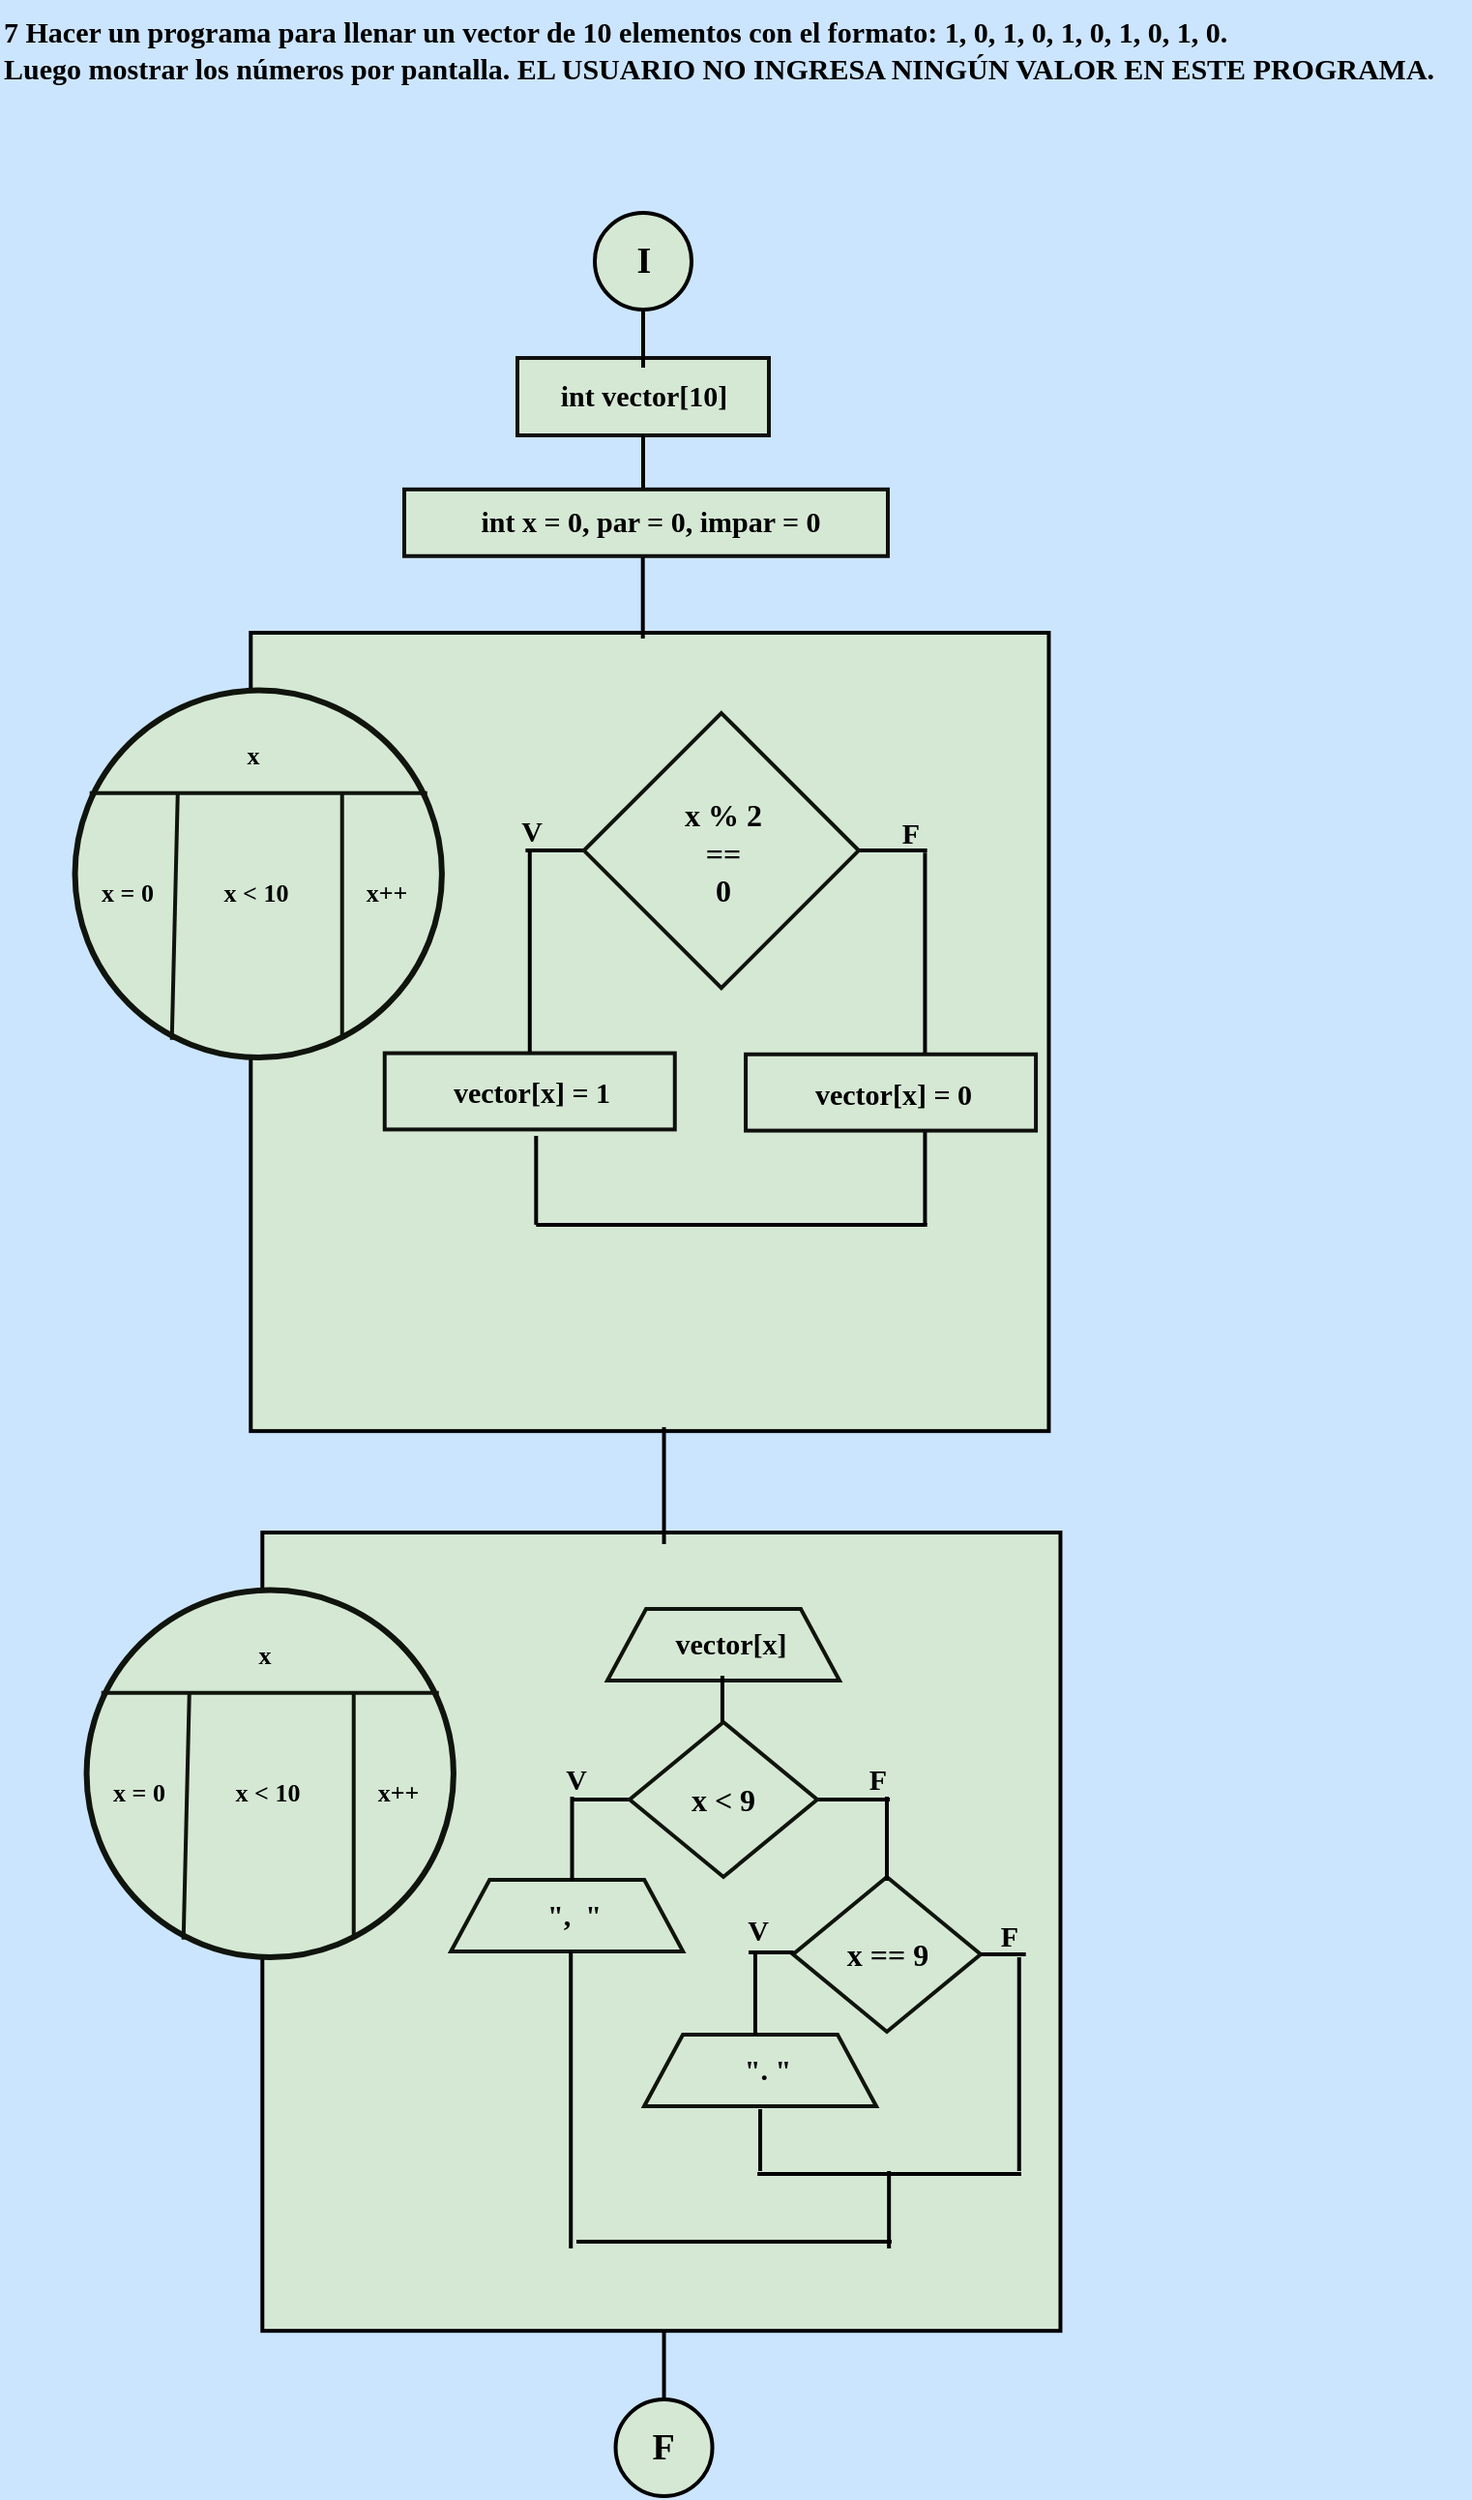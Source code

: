 <mxfile version="24.4.8" type="device">
  <diagram name="Página-1" id="4ji6WAamebwBJmTPNMnD">
    <mxGraphModel dx="1420" dy="830" grid="1" gridSize="10" guides="1" tooltips="1" connect="1" arrows="1" fold="1" page="1" pageScale="1" pageWidth="827" pageHeight="1169" background="#CCE5FF" math="0" shadow="0">
      <root>
        <mxCell id="0" />
        <mxCell id="1" parent="0" />
        <mxCell id="ELIuXP5KgHPnAkWb59xa-1" value="&lt;font style=&quot;font-size: 15px;&quot;&gt;7 Hacer un programa para llenar un vector de 10 elementos con el formato: 1, 0, 1, 0, 1, 0, 1, 0, 1, 0. &lt;br&gt;    Luego mostrar los números por pantalla. EL USUARIO NO INGRESA NINGÚN VALOR EN ESTE PROGRAMA.&lt;/font&gt;" style="text;whiteSpace=wrap;html=1;fontFamily=Comic Sans MS;fontStyle=1;fontSize=16;fontColor=#000000;" vertex="1" parent="1">
          <mxGeometry x="40" y="20" width="760" height="80" as="geometry" />
        </mxCell>
        <mxCell id="ELIuXP5KgHPnAkWb59xa-106" value="" style="group;aspect=fixed;" vertex="1" connectable="0" parent="1">
          <mxGeometry x="72.002" y="130" width="516.225" height="1180" as="geometry" />
        </mxCell>
        <mxCell id="ELIuXP5KgHPnAkWb59xa-2" value="" style="group;aspect=fixed;" vertex="1" connectable="0" parent="ELIuXP5KgHPnAkWb59xa-106">
          <mxGeometry x="275.498" width="50" height="50" as="geometry" />
        </mxCell>
        <mxCell id="ELIuXP5KgHPnAkWb59xa-3" value="" style="strokeWidth=2;html=1;shape=mxgraph.flowchart.start_2;whiteSpace=wrap;rounded=0;labelBackgroundColor=none;strokeColor=#000000;align=center;verticalAlign=middle;fontFamily=Helvetica;fontSize=12;fontColor=default;fillColor=#d5e8d4;aspect=fixed;" vertex="1" parent="ELIuXP5KgHPnAkWb59xa-2">
          <mxGeometry width="50" height="50" as="geometry" />
        </mxCell>
        <mxCell id="ELIuXP5KgHPnAkWb59xa-4" value="&lt;b&gt;&lt;font color=&quot;#000000&quot; style=&quot;font-size: 19px;&quot; face=&quot;Comic Sans MS&quot;&gt;I&lt;/font&gt;&lt;/b&gt;" style="text;strokeColor=none;align=center;fillColor=none;html=1;verticalAlign=middle;whiteSpace=wrap;rounded=0;fontFamily=Architects Daughter;fontSource=https://fonts.googleapis.com/css?family=Architects+Daughter;aspect=fixed;" vertex="1" parent="ELIuXP5KgHPnAkWb59xa-2">
          <mxGeometry x="5" y="10" width="40" height="30" as="geometry" />
        </mxCell>
        <mxCell id="ELIuXP5KgHPnAkWb59xa-5" value="" style="group;aspect=fixed;" vertex="1" connectable="0" parent="ELIuXP5KgHPnAkWb59xa-106">
          <mxGeometry x="205.498" y="70" width="190" height="50" as="geometry" />
        </mxCell>
        <mxCell id="ELIuXP5KgHPnAkWb59xa-6" value="" style="rounded=0;whiteSpace=wrap;html=1;labelBackgroundColor=none;strokeColor=#0f100e;strokeWidth=2;align=center;verticalAlign=middle;fontFamily=Helvetica;fontSize=12;fontColor=default;fillColor=#d5e8d4;" vertex="1" parent="ELIuXP5KgHPnAkWb59xa-5">
          <mxGeometry x="30" y="5" width="130" height="40" as="geometry" />
        </mxCell>
        <mxCell id="ELIuXP5KgHPnAkWb59xa-7" value="&lt;font color=&quot;#000000&quot; face=&quot;Comic Sans MS&quot;&gt;&lt;span style=&quot;font-size: 15px;&quot;&gt;&lt;b&gt;int vector[10]&lt;/b&gt;&lt;/span&gt;&lt;/font&gt;" style="text;strokeColor=none;align=center;fillColor=none;html=1;verticalAlign=middle;whiteSpace=wrap;rounded=0;fontFamily=Architects Daughter;fontSource=https://fonts.googleapis.com/css?family=Architects+Daughter;" vertex="1" parent="ELIuXP5KgHPnAkWb59xa-5">
          <mxGeometry width="190" height="50" as="geometry" />
        </mxCell>
        <mxCell id="ELIuXP5KgHPnAkWb59xa-8" value="" style="line;strokeWidth=2;direction=south;html=1;hachureGap=4;fontFamily=Architects Daughter;fontSource=https://fonts.googleapis.com/css?family=Architects+Daughter;strokeColor=#000000;" vertex="1" parent="ELIuXP5KgHPnAkWb59xa-5">
          <mxGeometry x="90" y="-20" width="10" height="30" as="geometry" />
        </mxCell>
        <mxCell id="ELIuXP5KgHPnAkWb59xa-12" value="" style="line;strokeWidth=2;direction=south;html=1;hachureGap=4;fontFamily=Architects Daughter;fontSource=https://fonts.googleapis.com/css?family=Architects+Daughter;strokeColor=#000000;" vertex="1" parent="ELIuXP5KgHPnAkWb59xa-106">
          <mxGeometry x="296.19" y="115.003" width="8.615" height="31.017" as="geometry" />
        </mxCell>
        <mxCell id="ELIuXP5KgHPnAkWb59xa-13" value="" style="group;aspect=fixed;" vertex="1" connectable="0" parent="ELIuXP5KgHPnAkWb59xa-106">
          <mxGeometry x="176.998" y="130" width="250" height="60.31" as="geometry" />
        </mxCell>
        <mxCell id="ELIuXP5KgHPnAkWb59xa-9" value="" style="group;" vertex="1" connectable="0" parent="ELIuXP5KgHPnAkWb59xa-13">
          <mxGeometry width="250" height="60.31" as="geometry" />
        </mxCell>
        <mxCell id="ELIuXP5KgHPnAkWb59xa-10" value="" style="rounded=0;whiteSpace=wrap;html=1;labelBackgroundColor=none;strokeColor=#0f100e;strokeWidth=2;align=center;verticalAlign=middle;fontFamily=Helvetica;fontSize=12;fontColor=default;fillColor=#d5e8d4;" vertex="1" parent="ELIuXP5KgHPnAkWb59xa-9">
          <mxGeometry y="12.924" width="250" height="34.463" as="geometry" />
        </mxCell>
        <mxCell id="ELIuXP5KgHPnAkWb59xa-11" value="&lt;font face=&quot;Comic Sans MS&quot; color=&quot;#000000&quot;&gt;&lt;span style=&quot;font-size: 15px;&quot;&gt;&lt;b&gt;int x = 0, par = 0, impar = 0&lt;/b&gt;&lt;/span&gt;&lt;/font&gt;" style="text;strokeColor=none;align=center;fillColor=none;html=1;verticalAlign=middle;whiteSpace=wrap;rounded=0;fontFamily=Architects Daughter;fontSource=https://fonts.googleapis.com/css?family=Architects+Daughter;" vertex="1" parent="ELIuXP5KgHPnAkWb59xa-13">
          <mxGeometry x="5" y="15.15" width="245" height="30" as="geometry" />
        </mxCell>
        <mxCell id="ELIuXP5KgHPnAkWb59xa-45" value="" style="group;aspect=fixed;" vertex="1" connectable="0" parent="ELIuXP5KgHPnAkWb59xa-106">
          <mxGeometry y="217" width="510.228" height="412.58" as="geometry" />
        </mxCell>
        <mxCell id="ELIuXP5KgHPnAkWb59xa-15" value="" style="whiteSpace=wrap;html=1;aspect=fixed;rounded=0;labelBackgroundColor=none;strokeColor=#000000;strokeWidth=2;align=center;verticalAlign=middle;fontFamily=Helvetica;fontSize=12;fontColor=default;fillColor=#d5e8d4;container=0;" vertex="1" parent="ELIuXP5KgHPnAkWb59xa-45">
          <mxGeometry x="97.648" width="412.58" height="412.58" as="geometry" />
        </mxCell>
        <mxCell id="ELIuXP5KgHPnAkWb59xa-28" value="" style="line;strokeWidth=2;html=1;perimeter=backbonePerimeter;points=[];outlineConnect=0;hachureGap=4;fontFamily=Architects Daughter;fontSource=https://fonts.googleapis.com/css?family=Architects+Daughter;strokeColor=#000000;container=0;" vertex="1" parent="ELIuXP5KgHPnAkWb59xa-45">
          <mxGeometry x="239.694" y="107.083" width="30.202" height="10.927" as="geometry" />
        </mxCell>
        <mxCell id="ELIuXP5KgHPnAkWb59xa-29" value="" style="line;strokeWidth=2;html=1;perimeter=backbonePerimeter;points=[];outlineConnect=0;hachureGap=4;fontFamily=Architects Daughter;fontSource=https://fonts.googleapis.com/css?family=Architects+Daughter;strokeColor=#000000;container=0;" vertex="1" parent="ELIuXP5KgHPnAkWb59xa-45">
          <mxGeometry x="409.761" y="107.083" width="37.545" height="10.927" as="geometry" />
        </mxCell>
        <mxCell id="ELIuXP5KgHPnAkWb59xa-30" value="" style="line;strokeWidth=2;direction=south;html=1;hachureGap=4;fontFamily=Architects Daughter;fontSource=https://fonts.googleapis.com/css?family=Architects+Daughter;strokeColor=#000000;container=0;" vertex="1" parent="ELIuXP5KgHPnAkWb59xa-45">
          <mxGeometry x="236.42" y="112.55" width="10.93" height="107.45" as="geometry" />
        </mxCell>
        <mxCell id="ELIuXP5KgHPnAkWb59xa-31" value="" style="line;strokeWidth=2;direction=south;html=1;hachureGap=4;fontFamily=Architects Daughter;fontSource=https://fonts.googleapis.com/css?family=Architects+Daughter;strokeColor=#000000;container=0;" vertex="1" parent="ELIuXP5KgHPnAkWb59xa-45">
          <mxGeometry x="440.75" y="113.64" width="10.93" height="106.36" as="geometry" />
        </mxCell>
        <mxCell id="ELIuXP5KgHPnAkWb59xa-32" value="" style="line;strokeWidth=2;direction=south;html=1;hachureGap=4;fontFamily=Architects Daughter;fontSource=https://fonts.googleapis.com/css?family=Architects+Daughter;strokeColor=#000000;container=0;" vertex="1" parent="ELIuXP5KgHPnAkWb59xa-45">
          <mxGeometry x="239.69" y="260" width="10.93" height="45.95" as="geometry" />
        </mxCell>
        <mxCell id="ELIuXP5KgHPnAkWb59xa-33" value="" style="line;strokeWidth=2;html=1;perimeter=backbonePerimeter;points=[];outlineConnect=0;hachureGap=4;fontFamily=Architects Daughter;fontSource=https://fonts.googleapis.com/css?family=Architects+Daughter;strokeColor=#000000;container=0;" vertex="1" parent="ELIuXP5KgHPnAkWb59xa-45">
          <mxGeometry x="245.158" y="300.489" width="202.149" height="10.927" as="geometry" />
        </mxCell>
        <mxCell id="ELIuXP5KgHPnAkWb59xa-17" value="" style="ellipse;whiteSpace=wrap;html=1;aspect=fixed;rounded=0;labelBackgroundColor=none;strokeColor=#0F140C;strokeWidth=3;align=center;verticalAlign=middle;fontFamily=Helvetica;fontSize=12;fontColor=default;fillColor=#d5e8d4;container=0;" vertex="1" parent="ELIuXP5KgHPnAkWb59xa-45">
          <mxGeometry x="6.775" y="29.808" width="189.69" height="189.69" as="geometry" />
        </mxCell>
        <mxCell id="ELIuXP5KgHPnAkWb59xa-18" value="" style="endArrow=none;html=1;rounded=0;strokeColor=#0F140C;fontFamily=Helvetica;fontSize=12;fontColor=default;fillColor=#B2C9AB;strokeWidth=2;" edge="1" parent="ELIuXP5KgHPnAkWb59xa-45">
          <mxGeometry width="50" height="50" relative="1" as="geometry">
            <mxPoint x="188.877" y="82.922" as="sourcePoint" />
            <mxPoint x="14.362" y="82.922" as="targetPoint" />
          </mxGeometry>
        </mxCell>
        <mxCell id="ELIuXP5KgHPnAkWb59xa-19" value="" style="endArrow=none;html=1;rounded=0;strokeColor=#0F140C;fontFamily=Helvetica;fontSize=12;fontColor=default;fillColor=#B2C9AB;exitX=0.264;exitY=0.952;exitDx=0;exitDy=0;exitPerimeter=0;strokeWidth=2;" edge="1" parent="ELIuXP5KgHPnAkWb59xa-45" source="ELIuXP5KgHPnAkWb59xa-17">
          <mxGeometry width="50" height="50" relative="1" as="geometry">
            <mxPoint x="52.3" y="143.623" as="sourcePoint" />
            <mxPoint x="59.888" y="82.922" as="targetPoint" />
          </mxGeometry>
        </mxCell>
        <mxCell id="ELIuXP5KgHPnAkWb59xa-20" value="" style="endArrow=none;html=1;rounded=0;strokeColor=#0F140C;fontFamily=Helvetica;fontSize=12;fontColor=default;fillColor=#B2C9AB;exitX=0.728;exitY=0.948;exitDx=0;exitDy=0;exitPerimeter=0;strokeWidth=2;" edge="1" parent="ELIuXP5KgHPnAkWb59xa-45" source="ELIuXP5KgHPnAkWb59xa-17">
          <mxGeometry width="50" height="50" relative="1" as="geometry">
            <mxPoint x="120.589" y="158.798" as="sourcePoint" />
            <mxPoint x="144.869" y="82.922" as="targetPoint" />
          </mxGeometry>
        </mxCell>
        <mxCell id="ELIuXP5KgHPnAkWb59xa-21" value="&lt;font face=&quot;Comic Sans MS&quot; color=&quot;#000000&quot;&gt;&lt;span style=&quot;font-size: 13px;&quot;&gt;&lt;b&gt;x&lt;/b&gt;&lt;/span&gt;&lt;/font&gt;" style="text;strokeColor=none;align=center;fillColor=none;html=1;verticalAlign=middle;whiteSpace=wrap;rounded=0;fontFamily=Architects Daughter;fontSource=https://fonts.googleapis.com/css?family=Architects+Daughter;container=0;" vertex="1" parent="ELIuXP5KgHPnAkWb59xa-45">
          <mxGeometry x="65.037" y="43.358" width="67.747" height="40.648" as="geometry" />
        </mxCell>
        <mxCell id="ELIuXP5KgHPnAkWb59xa-22" value="&lt;font color=&quot;#000000&quot; size=&quot;1&quot; face=&quot;Comic Sans MS&quot;&gt;&lt;b style=&quot;font-size: 13px;&quot;&gt;x++&lt;/b&gt;&lt;/font&gt;" style="text;strokeColor=none;align=center;fillColor=none;html=1;verticalAlign=middle;whiteSpace=wrap;rounded=0;fontFamily=Architects Daughter;fontSource=https://fonts.googleapis.com/css?family=Architects+Daughter;container=0;" vertex="1" parent="ELIuXP5KgHPnAkWb59xa-45">
          <mxGeometry x="134.138" y="115.169" width="67.747" height="40.648" as="geometry" />
        </mxCell>
        <mxCell id="ELIuXP5KgHPnAkWb59xa-23" value="&lt;font color=&quot;#000000&quot; size=&quot;1&quot; face=&quot;Comic Sans MS&quot;&gt;&lt;b style=&quot;font-size: 13px;&quot;&gt;x &amp;lt; 10&lt;/b&gt;&lt;/font&gt;" style="text;strokeColor=none;align=center;fillColor=none;html=1;verticalAlign=middle;whiteSpace=wrap;rounded=0;fontFamily=Architects Daughter;fontSource=https://fonts.googleapis.com/css?family=Architects+Daughter;container=0;" vertex="1" parent="ELIuXP5KgHPnAkWb59xa-45">
          <mxGeometry x="59.617" y="115.169" width="81.296" height="40.648" as="geometry" />
        </mxCell>
        <mxCell id="ELIuXP5KgHPnAkWb59xa-24" value="&lt;font color=&quot;#000000&quot; size=&quot;1&quot; face=&quot;Comic Sans MS&quot;&gt;&lt;b style=&quot;font-size: 13px;&quot;&gt;x = 0&lt;/b&gt;&lt;/font&gt;" style="text;strokeColor=none;align=center;fillColor=none;html=1;verticalAlign=middle;whiteSpace=wrap;rounded=0;fontFamily=Architects Daughter;fontSource=https://fonts.googleapis.com/css?family=Architects+Daughter;container=0;" vertex="1" parent="ELIuXP5KgHPnAkWb59xa-45">
          <mxGeometry y="115.169" width="67.747" height="40.648" as="geometry" />
        </mxCell>
        <mxCell id="ELIuXP5KgHPnAkWb59xa-26" value="" style="rhombus;whiteSpace=wrap;html=1;rounded=0;labelBackgroundColor=none;strokeColor=#0F140C;strokeWidth=2;align=center;verticalAlign=middle;fontFamily=Helvetica;fontSize=12;fontColor=default;fillColor=#d5e8d4;container=0;" vertex="1" parent="ELIuXP5KgHPnAkWb59xa-45">
          <mxGeometry x="269.896" y="41.522" width="142.049" height="142.049" as="geometry" />
        </mxCell>
        <mxCell id="ELIuXP5KgHPnAkWb59xa-27" value="&lt;font face=&quot;Comic Sans MS&quot; color=&quot;#000000&quot;&gt;&lt;span style=&quot;font-size: 16px;&quot;&gt;&lt;b&gt;x % 2&lt;/b&gt;&lt;/span&gt;&lt;/font&gt;&lt;div&gt;&lt;font face=&quot;Comic Sans MS&quot; color=&quot;#000000&quot;&gt;&lt;span style=&quot;font-size: 16px;&quot;&gt;&lt;b&gt;==&lt;/b&gt;&lt;/span&gt;&lt;/font&gt;&lt;/div&gt;&lt;div&gt;&lt;font face=&quot;Comic Sans MS&quot; color=&quot;#000000&quot;&gt;&lt;span style=&quot;font-size: 16px;&quot;&gt;&lt;b&gt;0&lt;/b&gt;&lt;/span&gt;&lt;/font&gt;&lt;/div&gt;" style="text;strokeColor=none;align=center;fillColor=none;html=1;verticalAlign=middle;whiteSpace=wrap;rounded=0;fontFamily=Architects Daughter;fontSource=https://fonts.googleapis.com/css?family=Architects+Daughter;container=0;" vertex="1" parent="ELIuXP5KgHPnAkWb59xa-45">
          <mxGeometry x="270.989" y="75.395" width="142.049" height="76.488" as="geometry" />
        </mxCell>
        <mxCell id="ELIuXP5KgHPnAkWb59xa-44" value="" style="line;strokeWidth=2;direction=south;html=1;hachureGap=4;fontFamily=Architects Daughter;fontSource=https://fonts.googleapis.com/css?family=Architects+Daughter;strokeColor=#000000;container=0;" vertex="1" parent="ELIuXP5KgHPnAkWb59xa-45">
          <mxGeometry x="440.75" y="250" width="10.93" height="55.95" as="geometry" />
        </mxCell>
        <mxCell id="ELIuXP5KgHPnAkWb59xa-35" value="" style="rounded=0;whiteSpace=wrap;html=1;labelBackgroundColor=none;strokeColor=#0f100e;strokeWidth=2;align=center;verticalAlign=middle;fontFamily=Helvetica;fontSize=12;fontColor=default;fillColor=#d5e8d4;container=0;" vertex="1" parent="ELIuXP5KgHPnAkWb59xa-45">
          <mxGeometry x="166.878" y="217.29" width="150" height="39.42" as="geometry" />
        </mxCell>
        <mxCell id="ELIuXP5KgHPnAkWb59xa-38" value="&lt;font face=&quot;Comic Sans MS&quot; color=&quot;#000000&quot;&gt;&lt;span style=&quot;font-size: 15px;&quot;&gt;&lt;b&gt;vector[x] = 1&lt;/b&gt;&lt;/span&gt;&lt;/font&gt;" style="text;strokeColor=none;align=center;fillColor=none;html=1;verticalAlign=middle;whiteSpace=wrap;rounded=0;fontFamily=Architects Daughter;fontSource=https://fonts.googleapis.com/css?family=Architects+Daughter;container=0;" vertex="1" parent="ELIuXP5KgHPnAkWb59xa-45">
          <mxGeometry x="180.848" y="213" width="124.05" height="50" as="geometry" />
        </mxCell>
        <mxCell id="ELIuXP5KgHPnAkWb59xa-42" value="" style="rounded=0;whiteSpace=wrap;html=1;labelBackgroundColor=none;strokeColor=#0f100e;strokeWidth=2;align=center;verticalAlign=middle;fontFamily=Helvetica;fontSize=12;fontColor=default;fillColor=#d5e8d4;container=0;" vertex="1" parent="ELIuXP5KgHPnAkWb59xa-45">
          <mxGeometry x="353.538" y="217.88" width="150" height="39.42" as="geometry" />
        </mxCell>
        <mxCell id="ELIuXP5KgHPnAkWb59xa-43" value="&lt;font face=&quot;Comic Sans MS&quot; color=&quot;#000000&quot;&gt;&lt;span style=&quot;font-size: 15px;&quot;&gt;&lt;b&gt;vector[x] = 0&lt;/b&gt;&lt;/span&gt;&lt;/font&gt;" style="text;strokeColor=none;align=center;fillColor=none;html=1;verticalAlign=middle;whiteSpace=wrap;rounded=0;fontFamily=Architects Daughter;fontSource=https://fonts.googleapis.com/css?family=Architects+Daughter;container=0;" vertex="1" parent="ELIuXP5KgHPnAkWb59xa-45">
          <mxGeometry x="367.508" y="213.59" width="124.05" height="50" as="geometry" />
        </mxCell>
        <mxCell id="ELIuXP5KgHPnAkWb59xa-102" value="&lt;font size=&quot;1&quot; face=&quot;Comic Sans MS&quot; color=&quot;#000000&quot;&gt;&lt;b style=&quot;font-size: 15px;&quot;&gt;V&lt;/b&gt;&lt;/font&gt;" style="text;strokeColor=none;align=center;fillColor=none;html=1;verticalAlign=middle;whiteSpace=wrap;rounded=0;fontFamily=Architects Daughter;fontSource=https://fonts.googleapis.com/css?family=Architects+Daughter;container=0;" vertex="1" parent="ELIuXP5KgHPnAkWb59xa-45">
          <mxGeometry x="227.878" y="88.01" width="30" height="30" as="geometry" />
        </mxCell>
        <mxCell id="ELIuXP5KgHPnAkWb59xa-104" value="&lt;font size=&quot;1&quot; face=&quot;Comic Sans MS&quot; color=&quot;#000000&quot;&gt;&lt;b style=&quot;font-size: 15px;&quot;&gt;F&lt;/b&gt;&lt;/font&gt;" style="text;strokeColor=none;align=center;fillColor=none;html=1;verticalAlign=middle;whiteSpace=wrap;rounded=0;fontFamily=Architects Daughter;fontSource=https://fonts.googleapis.com/css?family=Architects+Daughter;container=0;" vertex="1" parent="ELIuXP5KgHPnAkWb59xa-45">
          <mxGeometry x="423.678" y="89.01" width="30" height="30" as="geometry" />
        </mxCell>
        <mxCell id="ELIuXP5KgHPnAkWb59xa-46" value="" style="group;aspect=fixed;" vertex="1" connectable="0" parent="ELIuXP5KgHPnAkWb59xa-106">
          <mxGeometry x="5.998" y="682" width="510.228" height="412.58" as="geometry" />
        </mxCell>
        <mxCell id="ELIuXP5KgHPnAkWb59xa-47" value="" style="whiteSpace=wrap;html=1;aspect=fixed;rounded=0;labelBackgroundColor=none;strokeColor=#000000;strokeWidth=2;align=center;verticalAlign=middle;fontFamily=Helvetica;fontSize=12;fontColor=default;fillColor=#d5e8d4;container=0;" vertex="1" parent="ELIuXP5KgHPnAkWb59xa-46">
          <mxGeometry x="97.648" width="412.58" height="412.58" as="geometry" />
        </mxCell>
        <mxCell id="ELIuXP5KgHPnAkWb59xa-48" value="" style="line;strokeWidth=2;html=1;perimeter=backbonePerimeter;points=[];outlineConnect=0;hachureGap=4;fontFamily=Architects Daughter;fontSource=https://fonts.googleapis.com/css?family=Architects+Daughter;strokeColor=#000000;container=0;" vertex="1" parent="ELIuXP5KgHPnAkWb59xa-46">
          <mxGeometry x="257.294" y="132.533" width="30.202" height="10.927" as="geometry" />
        </mxCell>
        <mxCell id="ELIuXP5KgHPnAkWb59xa-49" value="" style="line;strokeWidth=2;html=1;perimeter=backbonePerimeter;points=[];outlineConnect=0;hachureGap=4;fontFamily=Architects Daughter;fontSource=https://fonts.googleapis.com/css?family=Architects+Daughter;strokeColor=#000000;container=0;" vertex="1" parent="ELIuXP5KgHPnAkWb59xa-46">
          <mxGeometry x="384.501" y="132.533" width="37.545" height="10.927" as="geometry" />
        </mxCell>
        <mxCell id="ELIuXP5KgHPnAkWb59xa-54" value="" style="ellipse;whiteSpace=wrap;html=1;aspect=fixed;rounded=0;labelBackgroundColor=none;strokeColor=#0F140C;strokeWidth=3;align=center;verticalAlign=middle;fontFamily=Helvetica;fontSize=12;fontColor=default;fillColor=#d5e8d4;container=0;" vertex="1" parent="ELIuXP5KgHPnAkWb59xa-46">
          <mxGeometry x="6.775" y="29.808" width="189.69" height="189.69" as="geometry" />
        </mxCell>
        <mxCell id="ELIuXP5KgHPnAkWb59xa-55" value="" style="endArrow=none;html=1;rounded=0;strokeColor=#0F140C;fontFamily=Helvetica;fontSize=12;fontColor=default;fillColor=#B2C9AB;strokeWidth=2;" edge="1" parent="ELIuXP5KgHPnAkWb59xa-46">
          <mxGeometry width="50" height="50" relative="1" as="geometry">
            <mxPoint x="188.877" y="82.922" as="sourcePoint" />
            <mxPoint x="14.362" y="82.922" as="targetPoint" />
          </mxGeometry>
        </mxCell>
        <mxCell id="ELIuXP5KgHPnAkWb59xa-56" value="" style="endArrow=none;html=1;rounded=0;strokeColor=#0F140C;fontFamily=Helvetica;fontSize=12;fontColor=default;fillColor=#B2C9AB;exitX=0.264;exitY=0.952;exitDx=0;exitDy=0;exitPerimeter=0;strokeWidth=2;" edge="1" parent="ELIuXP5KgHPnAkWb59xa-46" source="ELIuXP5KgHPnAkWb59xa-54">
          <mxGeometry width="50" height="50" relative="1" as="geometry">
            <mxPoint x="52.3" y="143.623" as="sourcePoint" />
            <mxPoint x="59.888" y="82.922" as="targetPoint" />
          </mxGeometry>
        </mxCell>
        <mxCell id="ELIuXP5KgHPnAkWb59xa-57" value="" style="endArrow=none;html=1;rounded=0;strokeColor=#0F140C;fontFamily=Helvetica;fontSize=12;fontColor=default;fillColor=#B2C9AB;exitX=0.728;exitY=0.948;exitDx=0;exitDy=0;exitPerimeter=0;strokeWidth=2;" edge="1" parent="ELIuXP5KgHPnAkWb59xa-46" source="ELIuXP5KgHPnAkWb59xa-54">
          <mxGeometry width="50" height="50" relative="1" as="geometry">
            <mxPoint x="120.589" y="158.798" as="sourcePoint" />
            <mxPoint x="144.869" y="82.922" as="targetPoint" />
          </mxGeometry>
        </mxCell>
        <mxCell id="ELIuXP5KgHPnAkWb59xa-58" value="&lt;font face=&quot;Comic Sans MS&quot; color=&quot;#000000&quot;&gt;&lt;span style=&quot;font-size: 13px;&quot;&gt;&lt;b&gt;x&lt;/b&gt;&lt;/span&gt;&lt;/font&gt;" style="text;strokeColor=none;align=center;fillColor=none;html=1;verticalAlign=middle;whiteSpace=wrap;rounded=0;fontFamily=Architects Daughter;fontSource=https://fonts.googleapis.com/css?family=Architects+Daughter;container=0;" vertex="1" parent="ELIuXP5KgHPnAkWb59xa-46">
          <mxGeometry x="65.037" y="43.358" width="67.747" height="40.648" as="geometry" />
        </mxCell>
        <mxCell id="ELIuXP5KgHPnAkWb59xa-59" value="&lt;font color=&quot;#000000&quot; size=&quot;1&quot; face=&quot;Comic Sans MS&quot;&gt;&lt;b style=&quot;font-size: 13px;&quot;&gt;x++&lt;/b&gt;&lt;/font&gt;" style="text;strokeColor=none;align=center;fillColor=none;html=1;verticalAlign=middle;whiteSpace=wrap;rounded=0;fontFamily=Architects Daughter;fontSource=https://fonts.googleapis.com/css?family=Architects+Daughter;container=0;" vertex="1" parent="ELIuXP5KgHPnAkWb59xa-46">
          <mxGeometry x="134.138" y="115.169" width="67.747" height="40.648" as="geometry" />
        </mxCell>
        <mxCell id="ELIuXP5KgHPnAkWb59xa-60" value="&lt;font color=&quot;#000000&quot; size=&quot;1&quot; face=&quot;Comic Sans MS&quot;&gt;&lt;b style=&quot;font-size: 13px;&quot;&gt;x &amp;lt; 10&lt;/b&gt;&lt;/font&gt;" style="text;strokeColor=none;align=center;fillColor=none;html=1;verticalAlign=middle;whiteSpace=wrap;rounded=0;fontFamily=Architects Daughter;fontSource=https://fonts.googleapis.com/css?family=Architects+Daughter;container=0;" vertex="1" parent="ELIuXP5KgHPnAkWb59xa-46">
          <mxGeometry x="59.617" y="115.169" width="81.296" height="40.648" as="geometry" />
        </mxCell>
        <mxCell id="ELIuXP5KgHPnAkWb59xa-61" value="&lt;font color=&quot;#000000&quot; size=&quot;1&quot; face=&quot;Comic Sans MS&quot;&gt;&lt;b style=&quot;font-size: 13px;&quot;&gt;x = 0&lt;/b&gt;&lt;/font&gt;" style="text;strokeColor=none;align=center;fillColor=none;html=1;verticalAlign=middle;whiteSpace=wrap;rounded=0;fontFamily=Architects Daughter;fontSource=https://fonts.googleapis.com/css?family=Architects+Daughter;container=0;" vertex="1" parent="ELIuXP5KgHPnAkWb59xa-46">
          <mxGeometry y="115.169" width="67.747" height="40.648" as="geometry" />
        </mxCell>
        <mxCell id="ELIuXP5KgHPnAkWb59xa-73" value="" style="group;aspect=fixed;" vertex="1" connectable="0" parent="ELIuXP5KgHPnAkWb59xa-46">
          <mxGeometry x="276" y="38" width="120" height="40" as="geometry" />
        </mxCell>
        <mxCell id="ELIuXP5KgHPnAkWb59xa-70" value="" style="shape=trapezoid;perimeter=trapezoidPerimeter;whiteSpace=wrap;html=1;fixedSize=1;rounded=0;labelBackgroundColor=none;strokeColor=#0F140C;strokeWidth=2;align=center;verticalAlign=middle;fontFamily=Helvetica;fontSize=12;fontColor=default;fillColor=#d5e8d4;container=0;" vertex="1" parent="ELIuXP5KgHPnAkWb59xa-73">
          <mxGeometry y="1.48" width="120" height="37.04" as="geometry" />
        </mxCell>
        <mxCell id="ELIuXP5KgHPnAkWb59xa-72" value="&lt;font size=&quot;1&quot; face=&quot;Comic Sans MS&quot; color=&quot;#000000&quot;&gt;&lt;b style=&quot;font-size: 15px;&quot;&gt;vector[x]&lt;/b&gt;&lt;/font&gt;" style="text;strokeColor=none;align=center;fillColor=none;html=1;verticalAlign=middle;whiteSpace=wrap;rounded=0;fontFamily=Architects Daughter;fontSource=https://fonts.googleapis.com/css?family=Architects+Daughter;container=0;" vertex="1" parent="ELIuXP5KgHPnAkWb59xa-73">
          <mxGeometry x="19.9" width="88.46" height="40" as="geometry" />
        </mxCell>
        <mxCell id="ELIuXP5KgHPnAkWb59xa-76" value="" style="group;aspect=fixed;" vertex="1" connectable="0" parent="ELIuXP5KgHPnAkWb59xa-46">
          <mxGeometry x="287.5" y="98" width="97" height="80" as="geometry" />
        </mxCell>
        <mxCell id="ELIuXP5KgHPnAkWb59xa-62" value="" style="rhombus;whiteSpace=wrap;html=1;rounded=0;labelBackgroundColor=none;strokeColor=#0F140C;strokeWidth=2;align=center;verticalAlign=middle;fontFamily=Helvetica;fontSize=12;fontColor=default;fillColor=#d5e8d4;container=0;" vertex="1" parent="ELIuXP5KgHPnAkWb59xa-76">
          <mxGeometry width="97" height="80" as="geometry" />
        </mxCell>
        <mxCell id="ELIuXP5KgHPnAkWb59xa-75" value="&lt;font face=&quot;Comic Sans MS&quot; color=&quot;#000000&quot;&gt;&lt;span style=&quot;font-size: 16px;&quot;&gt;&lt;b&gt;x &amp;lt; 9&lt;/b&gt;&lt;/span&gt;&lt;/font&gt;" style="text;strokeColor=none;align=center;fillColor=none;html=1;verticalAlign=middle;whiteSpace=wrap;rounded=0;fontFamily=Architects Daughter;fontSource=https://fonts.googleapis.com/css?family=Architects+Daughter;container=0;" vertex="1" parent="ELIuXP5KgHPnAkWb59xa-76">
          <mxGeometry x="13.5" y="20" width="70" height="40" as="geometry" />
        </mxCell>
        <mxCell id="ELIuXP5KgHPnAkWb59xa-93" value="" style="line;strokeWidth=2;direction=south;html=1;hachureGap=4;fontFamily=Architects Daughter;fontSource=https://fonts.googleapis.com/css?family=Architects+Daughter;strokeColor=#000000;container=0;" vertex="1" parent="ELIuXP5KgHPnAkWb59xa-76">
          <mxGeometry x="42.5" y="-23.95" width="10.93" height="23.95" as="geometry" />
        </mxCell>
        <mxCell id="ELIuXP5KgHPnAkWb59xa-77" value="" style="group;aspect=fixed;" vertex="1" connectable="0" parent="ELIuXP5KgHPnAkWb59xa-46">
          <mxGeometry x="372" y="178" width="97" height="80" as="geometry" />
        </mxCell>
        <mxCell id="ELIuXP5KgHPnAkWb59xa-78" value="" style="rhombus;whiteSpace=wrap;html=1;rounded=0;labelBackgroundColor=none;strokeColor=#0F140C;strokeWidth=2;align=center;verticalAlign=middle;fontFamily=Helvetica;fontSize=12;fontColor=default;fillColor=#d5e8d4;container=0;" vertex="1" parent="ELIuXP5KgHPnAkWb59xa-77">
          <mxGeometry width="97" height="80" as="geometry" />
        </mxCell>
        <mxCell id="ELIuXP5KgHPnAkWb59xa-79" value="&lt;font face=&quot;Comic Sans MS&quot; color=&quot;#000000&quot;&gt;&lt;span style=&quot;font-size: 16px;&quot;&gt;&lt;b&gt;x == 9&lt;/b&gt;&lt;/span&gt;&lt;/font&gt;" style="text;strokeColor=none;align=center;fillColor=none;html=1;verticalAlign=middle;whiteSpace=wrap;rounded=0;fontFamily=Architects Daughter;fontSource=https://fonts.googleapis.com/css?family=Architects+Daughter;container=0;" vertex="1" parent="ELIuXP5KgHPnAkWb59xa-77">
          <mxGeometry x="13.5" y="20" width="70" height="40" as="geometry" />
        </mxCell>
        <mxCell id="ELIuXP5KgHPnAkWb59xa-80" value="" style="group;aspect=fixed;" vertex="1" connectable="0" parent="ELIuXP5KgHPnAkWb59xa-46">
          <mxGeometry x="195.11" y="178" width="120" height="40" as="geometry" />
        </mxCell>
        <mxCell id="ELIuXP5KgHPnAkWb59xa-81" value="" style="shape=trapezoid;perimeter=trapezoidPerimeter;whiteSpace=wrap;html=1;fixedSize=1;rounded=0;labelBackgroundColor=none;strokeColor=#0F140C;strokeWidth=2;align=center;verticalAlign=middle;fontFamily=Helvetica;fontSize=12;fontColor=default;fillColor=#d5e8d4;container=0;" vertex="1" parent="ELIuXP5KgHPnAkWb59xa-80">
          <mxGeometry y="1.48" width="120" height="37.04" as="geometry" />
        </mxCell>
        <mxCell id="ELIuXP5KgHPnAkWb59xa-82" value="&lt;font size=&quot;1&quot; face=&quot;Comic Sans MS&quot; color=&quot;#000000&quot;&gt;&lt;b style=&quot;font-size: 15px;&quot;&gt;&quot;,&amp;nbsp; &quot;&lt;/b&gt;&lt;/font&gt;" style="text;strokeColor=none;align=center;fillColor=none;html=1;verticalAlign=middle;whiteSpace=wrap;rounded=0;fontFamily=Architects Daughter;fontSource=https://fonts.googleapis.com/css?family=Architects+Daughter;container=0;" vertex="1" parent="ELIuXP5KgHPnAkWb59xa-80">
          <mxGeometry x="19.9" width="88.46" height="40" as="geometry" />
        </mxCell>
        <mxCell id="ELIuXP5KgHPnAkWb59xa-64" value="" style="line;strokeWidth=2;direction=south;html=1;hachureGap=4;fontFamily=Architects Daughter;fontSource=https://fonts.googleapis.com/css?family=Architects+Daughter;strokeColor=#000000;container=0;" vertex="1" parent="ELIuXP5KgHPnAkWb59xa-46">
          <mxGeometry x="252.29" y="136.53" width="10.93" height="43.47" as="geometry" />
        </mxCell>
        <mxCell id="ELIuXP5KgHPnAkWb59xa-50" value="" style="line;strokeWidth=2;direction=south;html=1;hachureGap=4;fontFamily=Architects Daughter;fontSource=https://fonts.googleapis.com/css?family=Architects+Daughter;strokeColor=#000000;container=0;" vertex="1" parent="ELIuXP5KgHPnAkWb59xa-46">
          <mxGeometry x="415.03" y="136.53" width="10.93" height="43.47" as="geometry" />
        </mxCell>
        <mxCell id="ELIuXP5KgHPnAkWb59xa-83" value="" style="group;aspect=fixed;" vertex="1" connectable="0" parent="ELIuXP5KgHPnAkWb59xa-46">
          <mxGeometry x="295.03" y="258" width="120" height="40" as="geometry" />
        </mxCell>
        <mxCell id="ELIuXP5KgHPnAkWb59xa-84" value="" style="shape=trapezoid;perimeter=trapezoidPerimeter;whiteSpace=wrap;html=1;fixedSize=1;rounded=0;labelBackgroundColor=none;strokeColor=#0F140C;strokeWidth=2;align=center;verticalAlign=middle;fontFamily=Helvetica;fontSize=12;fontColor=default;fillColor=#d5e8d4;container=0;" vertex="1" parent="ELIuXP5KgHPnAkWb59xa-83">
          <mxGeometry y="1.48" width="120" height="37.04" as="geometry" />
        </mxCell>
        <mxCell id="ELIuXP5KgHPnAkWb59xa-85" value="&lt;font size=&quot;1&quot; face=&quot;Comic Sans MS&quot; color=&quot;#000000&quot;&gt;&lt;b style=&quot;font-size: 15px;&quot;&gt;&quot;. &quot;&lt;/b&gt;&lt;/font&gt;" style="text;strokeColor=none;align=center;fillColor=none;html=1;verticalAlign=middle;whiteSpace=wrap;rounded=0;fontFamily=Architects Daughter;fontSource=https://fonts.googleapis.com/css?family=Architects+Daughter;container=0;" vertex="1" parent="ELIuXP5KgHPnAkWb59xa-83">
          <mxGeometry x="19.9" width="88.46" height="40" as="geometry" />
        </mxCell>
        <mxCell id="ELIuXP5KgHPnAkWb59xa-88" value="" style="line;strokeWidth=2;html=1;perimeter=backbonePerimeter;points=[];outlineConnect=0;hachureGap=4;fontFamily=Architects Daughter;fontSource=https://fonts.googleapis.com/css?family=Architects+Daughter;strokeColor=#000000;container=0;" vertex="1" parent="ELIuXP5KgHPnAkWb59xa-46">
          <mxGeometry x="349" y="211.57" width="23.34" height="10.93" as="geometry" />
        </mxCell>
        <mxCell id="ELIuXP5KgHPnAkWb59xa-90" value="" style="line;strokeWidth=2;html=1;perimeter=backbonePerimeter;points=[];outlineConnect=0;hachureGap=4;fontFamily=Architects Daughter;fontSource=https://fonts.googleapis.com/css?family=Architects+Daughter;strokeColor=#000000;container=0;" vertex="1" parent="ELIuXP5KgHPnAkWb59xa-46">
          <mxGeometry x="469" y="212.53" width="23.34" height="10.93" as="geometry" />
        </mxCell>
        <mxCell id="ELIuXP5KgHPnAkWb59xa-87" value="" style="line;strokeWidth=2;direction=south;html=1;hachureGap=4;fontFamily=Architects Daughter;fontSource=https://fonts.googleapis.com/css?family=Architects+Daughter;strokeColor=#000000;container=0;" vertex="1" parent="ELIuXP5KgHPnAkWb59xa-46">
          <mxGeometry x="347" y="217.5" width="10.93" height="42.5" as="geometry" />
        </mxCell>
        <mxCell id="ELIuXP5KgHPnAkWb59xa-51" value="" style="line;strokeWidth=2;direction=south;html=1;hachureGap=4;fontFamily=Architects Daughter;fontSource=https://fonts.googleapis.com/css?family=Architects+Daughter;strokeColor=#000000;container=0;" vertex="1" parent="ELIuXP5KgHPnAkWb59xa-46">
          <mxGeometry x="483.41" y="219.5" width="10.93" height="110.5" as="geometry" />
        </mxCell>
        <mxCell id="ELIuXP5KgHPnAkWb59xa-86" value="" style="line;strokeWidth=2;direction=south;html=1;hachureGap=4;fontFamily=Architects Daughter;fontSource=https://fonts.googleapis.com/css?family=Architects+Daughter;strokeColor=#000000;container=0;" vertex="1" parent="ELIuXP5KgHPnAkWb59xa-46">
          <mxGeometry x="251.65" y="216.5" width="10.93" height="153.5" as="geometry" />
        </mxCell>
        <mxCell id="ELIuXP5KgHPnAkWb59xa-92" value="" style="line;strokeWidth=2;direction=south;html=1;hachureGap=4;fontFamily=Architects Daughter;fontSource=https://fonts.googleapis.com/css?family=Architects+Daughter;strokeColor=#000000;container=0;" vertex="1" parent="ELIuXP5KgHPnAkWb59xa-46">
          <mxGeometry x="349.56" y="298" width="10.93" height="32" as="geometry" />
        </mxCell>
        <mxCell id="ELIuXP5KgHPnAkWb59xa-89" value="" style="line;strokeWidth=2;html=1;perimeter=backbonePerimeter;points=[];outlineConnect=0;hachureGap=4;fontFamily=Architects Daughter;fontSource=https://fonts.googleapis.com/css?family=Architects+Daughter;strokeColor=#000000;container=0;" vertex="1" parent="ELIuXP5KgHPnAkWb59xa-46">
          <mxGeometry x="353.56" y="326" width="136.44" height="10.93" as="geometry" />
        </mxCell>
        <mxCell id="ELIuXP5KgHPnAkWb59xa-52" value="" style="line;strokeWidth=2;direction=south;html=1;hachureGap=4;fontFamily=Architects Daughter;fontSource=https://fonts.googleapis.com/css?family=Architects+Daughter;strokeColor=#000000;container=0;" vertex="1" parent="ELIuXP5KgHPnAkWb59xa-46">
          <mxGeometry x="416.12" y="330" width="10.93" height="40" as="geometry" />
        </mxCell>
        <mxCell id="ELIuXP5KgHPnAkWb59xa-53" value="" style="line;strokeWidth=2;html=1;perimeter=backbonePerimeter;points=[];outlineConnect=0;hachureGap=4;fontFamily=Architects Daughter;fontSource=https://fonts.googleapis.com/css?family=Architects+Daughter;strokeColor=#000000;container=0;" vertex="1" parent="ELIuXP5KgHPnAkWb59xa-46">
          <mxGeometry x="260" y="361" width="162.96" height="10.93" as="geometry" />
        </mxCell>
        <mxCell id="ELIuXP5KgHPnAkWb59xa-103" value="&lt;font size=&quot;1&quot; face=&quot;Comic Sans MS&quot; color=&quot;#000000&quot;&gt;&lt;b style=&quot;font-size: 15px;&quot;&gt;V&lt;/b&gt;&lt;/font&gt;" style="text;strokeColor=none;align=center;fillColor=none;html=1;verticalAlign=middle;whiteSpace=wrap;rounded=0;fontFamily=Architects Daughter;fontSource=https://fonts.googleapis.com/css?family=Architects+Daughter;container=0;" vertex="1" parent="ELIuXP5KgHPnAkWb59xa-46">
          <mxGeometry x="245" y="112.65" width="30" height="30" as="geometry" />
        </mxCell>
        <mxCell id="ELIuXP5KgHPnAkWb59xa-101" value="&lt;font size=&quot;1&quot; face=&quot;Comic Sans MS&quot; color=&quot;#000000&quot;&gt;&lt;b style=&quot;font-size: 15px;&quot;&gt;F&lt;/b&gt;&lt;/font&gt;" style="text;strokeColor=none;align=center;fillColor=none;html=1;verticalAlign=middle;whiteSpace=wrap;rounded=0;fontFamily=Architects Daughter;fontSource=https://fonts.googleapis.com/css?family=Architects+Daughter;container=0;" vertex="1" parent="ELIuXP5KgHPnAkWb59xa-46">
          <mxGeometry x="401.05" y="112.53" width="30" height="30" as="geometry" />
        </mxCell>
        <mxCell id="ELIuXP5KgHPnAkWb59xa-100" value="&lt;font size=&quot;1&quot; face=&quot;Comic Sans MS&quot; color=&quot;#000000&quot;&gt;&lt;b style=&quot;font-size: 15px;&quot;&gt;V&lt;/b&gt;&lt;/font&gt;" style="text;strokeColor=none;align=center;fillColor=none;html=1;verticalAlign=middle;whiteSpace=wrap;rounded=0;fontFamily=Architects Daughter;fontSource=https://fonts.googleapis.com/css?family=Architects+Daughter;container=0;" vertex="1" parent="ELIuXP5KgHPnAkWb59xa-46">
          <mxGeometry x="338.67" y="190.5" width="30" height="30" as="geometry" />
        </mxCell>
        <mxCell id="ELIuXP5KgHPnAkWb59xa-105" value="&lt;font size=&quot;1&quot; face=&quot;Comic Sans MS&quot; color=&quot;#000000&quot;&gt;&lt;b style=&quot;font-size: 15px;&quot;&gt;F&lt;/b&gt;&lt;/font&gt;" style="text;strokeColor=none;align=center;fillColor=none;html=1;verticalAlign=middle;whiteSpace=wrap;rounded=0;fontFamily=Architects Daughter;fontSource=https://fonts.googleapis.com/css?family=Architects+Daughter;container=0;" vertex="1" parent="ELIuXP5KgHPnAkWb59xa-46">
          <mxGeometry x="469" y="194.46" width="30" height="30" as="geometry" />
        </mxCell>
        <mxCell id="ELIuXP5KgHPnAkWb59xa-94" value="" style="line;strokeWidth=2;direction=south;html=1;hachureGap=4;fontFamily=Architects Daughter;fontSource=https://fonts.googleapis.com/css?family=Architects+Daughter;strokeColor=#000000;container=0;" vertex="1" parent="ELIuXP5KgHPnAkWb59xa-106">
          <mxGeometry x="305.808" y="1094.58" width="10.93" height="35.42" as="geometry" />
        </mxCell>
        <mxCell id="ELIuXP5KgHPnAkWb59xa-95" value="" style="line;strokeWidth=2;direction=south;html=1;hachureGap=4;fontFamily=Architects Daughter;fontSource=https://fonts.googleapis.com/css?family=Architects+Daughter;strokeColor=#000000;container=0;" vertex="1" parent="ELIuXP5KgHPnAkWb59xa-106">
          <mxGeometry x="305.808" y="627.58" width="10.93" height="60.42" as="geometry" />
        </mxCell>
        <mxCell id="ELIuXP5KgHPnAkWb59xa-96" value="" style="line;strokeWidth=2;direction=south;html=1;hachureGap=4;fontFamily=Architects Daughter;fontSource=https://fonts.googleapis.com/css?family=Architects+Daughter;strokeColor=#000000;container=0;" vertex="1" parent="ELIuXP5KgHPnAkWb59xa-106">
          <mxGeometry x="294.878" y="178" width="10.93" height="42" as="geometry" />
        </mxCell>
        <mxCell id="ELIuXP5KgHPnAkWb59xa-97" value="" style="group;aspect=fixed;" vertex="1" connectable="0" parent="ELIuXP5KgHPnAkWb59xa-106">
          <mxGeometry x="286.268" y="1130" width="50" height="50" as="geometry" />
        </mxCell>
        <mxCell id="ELIuXP5KgHPnAkWb59xa-98" value="" style="strokeWidth=2;html=1;shape=mxgraph.flowchart.start_2;whiteSpace=wrap;rounded=0;labelBackgroundColor=none;strokeColor=#000000;align=center;verticalAlign=middle;fontFamily=Helvetica;fontSize=12;fontColor=default;fillColor=#d5e8d4;" vertex="1" parent="ELIuXP5KgHPnAkWb59xa-97">
          <mxGeometry width="50" height="50" as="geometry" />
        </mxCell>
        <mxCell id="ELIuXP5KgHPnAkWb59xa-99" value="&lt;b&gt;&lt;font color=&quot;#000000&quot; style=&quot;font-size: 19px;&quot; face=&quot;Comic Sans MS&quot;&gt;F&lt;/font&gt;&lt;/b&gt;" style="text;strokeColor=none;align=center;fillColor=none;html=1;verticalAlign=middle;whiteSpace=wrap;rounded=0;fontFamily=Architects Daughter;fontSource=https://fonts.googleapis.com/css?family=Architects+Daughter;" vertex="1" parent="ELIuXP5KgHPnAkWb59xa-97">
          <mxGeometry x="5" y="10" width="40" height="30" as="geometry" />
        </mxCell>
      </root>
    </mxGraphModel>
  </diagram>
</mxfile>
